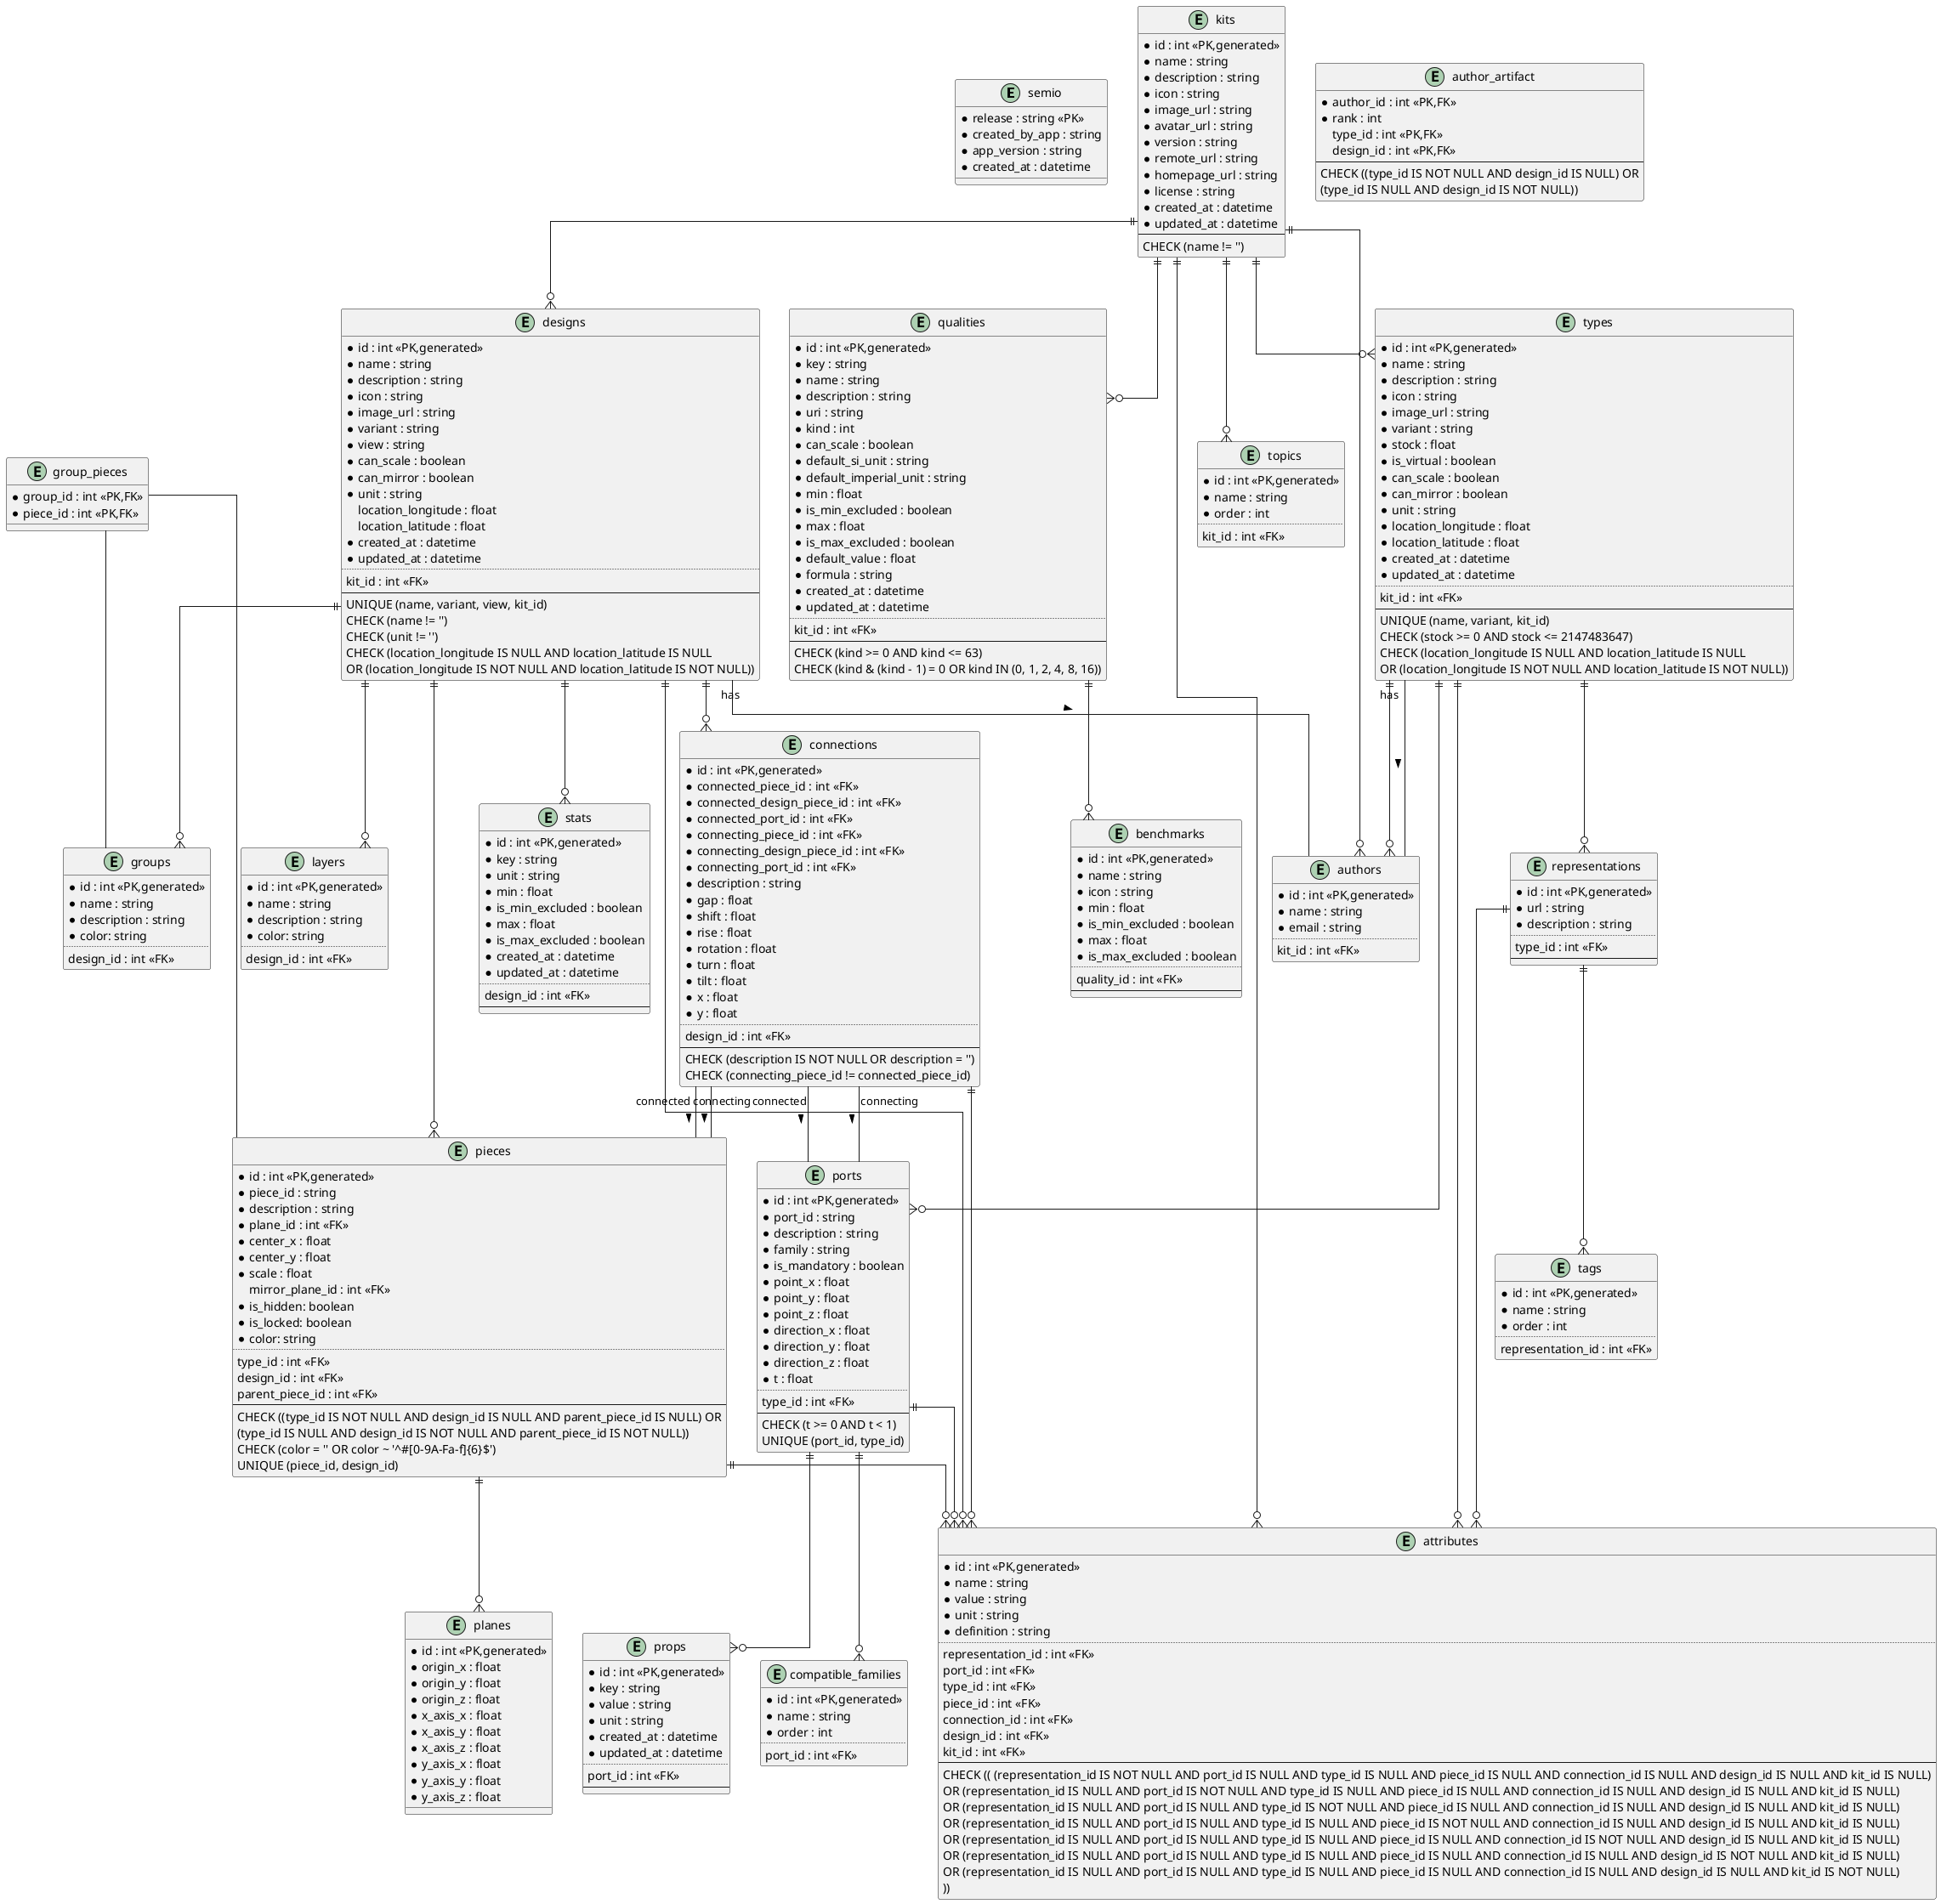 @startuml "data architecture"
skinparam linetype ortho

entity semio {
    *release : string <<PK>>
    *created_by_app : string
    *app_version : string
    *created_at : datetime
}

entity attributes {
    *id : int <<PK,generated>>
    *name : string
    *value : string
    *unit : string
    *definition : string
    ..
    representation_id : int <<FK>>
    port_id : int <<FK>>
    type_id : int <<FK>>
    piece_id : int <<FK>>
    connection_id : int <<FK>>
    design_id : int <<FK>>
    kit_id : int <<FK>>
    --
    CHECK (( (representation_id IS NOT NULL AND port_id IS NULL AND type_id IS NULL AND piece_id IS NULL AND connection_id IS NULL AND design_id IS NULL AND kit_id IS NULL)
        OR (representation_id IS NULL AND port_id IS NOT NULL AND type_id IS NULL AND piece_id IS NULL AND connection_id IS NULL AND design_id IS NULL AND kit_id IS NULL)
        OR (representation_id IS NULL AND port_id IS NULL AND type_id IS NOT NULL AND piece_id IS NULL AND connection_id IS NULL AND design_id IS NULL AND kit_id IS NULL)
        OR (representation_id IS NULL AND port_id IS NULL AND type_id IS NULL AND piece_id IS NOT NULL AND connection_id IS NULL AND design_id IS NULL AND kit_id IS NULL)
        OR (representation_id IS NULL AND port_id IS NULL AND type_id IS NULL AND piece_id IS NULL AND connection_id IS NOT NULL AND design_id IS NULL AND kit_id IS NULL)
        OR (representation_id IS NULL AND port_id IS NULL AND type_id IS NULL AND piece_id IS NULL AND connection_id IS NULL AND design_id IS NOT NULL AND kit_id IS NULL)
        OR (representation_id IS NULL AND port_id IS NULL AND type_id IS NULL AND piece_id IS NULL AND connection_id IS NULL AND design_id IS NULL AND kit_id IS NOT NULL)
        ))
}


entity qualities {
    *id : int <<PK,generated>>
    *key : string
    *name : string
    *description : string
    *uri : string
    *kind : int
    *can_scale : boolean
    *default_si_unit : string
    *default_imperial_unit : string
    *min : float
    *is_min_excluded : boolean
    *max : float
    *is_max_excluded : boolean
    *default_value : float
    *formula : string
    *created_at : datetime
    *updated_at : datetime
    ..
    kit_id : int <<FK>>
    --
    CHECK (kind >= 0 AND kind <= 63)
    CHECK (kind & (kind - 1) = 0 OR kind IN (0, 1, 2, 4, 8, 16))
}

entity benchmarks {
    *id : int <<PK,generated>>
    *name : string
    *icon : string
    *min : float
    *is_min_excluded : boolean
    *max : float
    *is_max_excluded : boolean
    ..
    quality_id : int <<FK>>
    --
}

entity props {
    *id : int <<PK,generated>>
    *key : string
    *value : string
    *unit : string
    *created_at : datetime
    *updated_at : datetime
    ..
    port_id : int <<FK>>
    --
}

entity stats {
    *id : int <<PK,generated>>
    *key : string
    *unit : string
    *min : float
    *is_min_excluded : boolean
    *max : float
    *is_max_excluded : boolean
    *created_at : datetime
    *updated_at : datetime
    ..
    design_id : int <<FK>>
    --
}

entity tags {
    *id : int <<PK,generated>>
    *name : string
    *order : int
    ..
    representation_id : int <<FK>>
}

entity topics {
    *id : int <<PK,generated>>
    *name : string
    *order : int
    ..
    kit_id : int <<FK>>
}

entity representations {
    *id : int <<PK,generated>>
    *url : string
    *description : string
    ..
    type_id : int <<FK>>
    --
}

entity planes {
    *id : int <<PK,generated>>
    *origin_x : float
    *origin_y : float
    *origin_z : float
    *x_axis_x : float
    *x_axis_y : float
    *x_axis_z : float
    *y_axis_x : float
    *y_axis_y : float
    *y_axis_z : float
}

entity compatible_families {
  *id : int <<PK,generated>>
  *name : string
  *order : int
  ..
  port_id : int <<FK>>
}

entity ports {
    *id : int <<PK,generated>>
    *port_id : string
    *description : string
    *family : string
    *is_mandatory : boolean
    *point_x : float
    *point_y : float
    *point_z : float
    *direction_x : float
    *direction_y : float
    *direction_z : float
    *t : float
    ..
    type_id : int <<FK>>
    --
    CHECK (t >= 0 AND t < 1)
    UNIQUE (port_id, type_id)
}

entity authors {
    *id : int <<PK,generated>>
    *name : string
    *email : string
    ..
    kit_id : int <<FK>>
}

entity author_artifact {
    *author_id : int <<PK,FK>>
    *rank : int
    type_id : int <<PK,FK>>
    design_id : int <<PK,FK>>
    --
    CHECK ((type_id IS NOT NULL AND design_id IS NULL) OR
           (type_id IS NULL AND design_id IS NOT NULL))
}

entity types {
    *id : int <<PK,generated>>
    *name : string
    *description : string
    *icon : string
    *image_url : string
    *variant : string
    *stock : float
    *is_virtual : boolean
    *can_scale : boolean
    *can_mirror : boolean
    *unit : string
    *location_longitude : float
    *location_latitude : float
    *created_at : datetime
    *updated_at : datetime
    ..
    kit_id : int <<FK>>
    --
    UNIQUE (name, variant, kit_id)
    CHECK (stock >= 0 AND stock <= 2147483647)
    CHECK (location_longitude IS NULL AND location_latitude IS NULL
    OR (location_longitude IS NOT NULL AND location_latitude IS NOT NULL))
}

entity pieces {
    *id : int <<PK,generated>>
    *piece_id : string
    *description : string
    *plane_id : int <<FK>>
    *center_x : float
    *center_y : float
    *scale : float
    mirror_plane_id : int <<FK>>
    *is_hidden: boolean
    *is_locked: boolean
    *color: string
    ..
    type_id : int <<FK>>
    design_id : int <<FK>>
    parent_piece_id : int <<FK>>
    --
    CHECK ((type_id IS NOT NULL AND design_id IS NULL AND parent_piece_id IS NULL) OR
           (type_id IS NULL AND design_id IS NOT NULL AND parent_piece_id IS NOT NULL))
    CHECK (color = '' OR color ~ '^#[0-9A-Fa-f]{6}$')
    UNIQUE (piece_id, design_id)
}

entity connections {
    *id : int <<PK,generated>>
    *connected_piece_id : int <<FK>>
    *connected_design_piece_id : int <<FK>>
    *connected_port_id : int <<FK>>
    *connecting_piece_id : int <<FK>>
    *connecting_design_piece_id : int <<FK>>
    *connecting_port_id : int <<FK>>
    *description : string
    *gap : float
    *shift : float
    *rise : float
    *rotation : float
    *turn : float
    *tilt : float
    *x : float
    *y : float
    ..
    design_id : int <<FK>>
    --
    CHECK (description IS NOT NULL OR description = '')
    CHECK (connecting_piece_id != connected_piece_id)
}

entity layers {
    *id : int <<PK,generated>>
    *name : string
    *description : string
    *color: string
    ..
    design_id : int <<FK>>
}

entity groups {
    *id : int <<PK,generated>>
    *name : string
    *description : string
    *color: string
    ..
    design_id : int <<FK>>
}

entity group_pieces {
    *group_id : int <<PK,FK>>
    *piece_id : int <<PK,FK>>
}

entity designs {
    *id : int <<PK,generated>>
    *name : string
    *description : string
    *icon : string
    *image_url : string
    *variant : string
    *view : string
    *can_scale : boolean
    *can_mirror : boolean
    *unit : string
    location_longitude : float
    location_latitude : float
    *created_at : datetime
    *updated_at : datetime
    ..
    kit_id : int <<FK>>
    --
    UNIQUE (name, variant, view, kit_id)
    CHECK (name != '')
    CHECK (unit != '')
    CHECK (location_longitude IS NULL AND location_latitude IS NULL
    OR (location_longitude IS NOT NULL AND location_latitude IS NOT NULL))
}

entity kits {
    *id : int <<PK,generated>>
    *name : string
    *description : string
    *icon : string
    *image_url : string
    *avatar_url : string
    *version : string
    *remote_url : string
    *homepage_url : string
    *license : string
    *created_at : datetime
    *updated_at : datetime
    --
    CHECK (name != '')
}

kits ||--o{ types
kits ||--o{ designs
kits ||--o{ authors
kits ||--o{ qualities
kits ||--o{ attributes
kits ||--o{ topics

designs ||--o{ layers
designs ||--o{ pieces
designs ||--o{ groups
designs ||--o{ connections
designs ||--o{ stats
designs ||--o{ attributes
designs -- authors : "has" >

group_pieces -- groups
group_pieces -- pieces

types ||--o{ representations
types ||--o{ ports
types ||--o{ authors
types ||--o{ attributes
types -- authors : "has" >

pieces ||--o{ planes
pieces ||--o{ attributes

connections ||--o{ attributes

representations ||--o{ tags
representations ||--o{ attributes

ports ||--o{ compatible_families
ports ||--o{ attributes
ports ||--o{ props

qualities ||--o{ benchmarks

connections -- pieces : "connected" >
connections -- pieces : "connecting" >
connections -- ports : "connected" >
connections -- ports : "connecting" >

@enduml